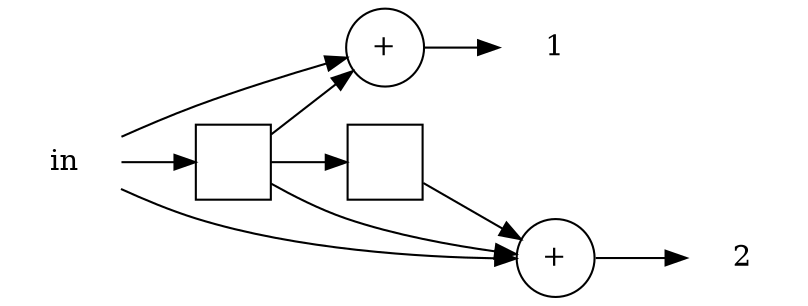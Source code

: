 digraph finite_state_machine {
    node [label="+", shape=circle];
    s1;
    s2;
    node [label="", shape=square];
    p1;
    p2;

    node [shape=none];
    in[label="in"];
    out1[label="1"];
    out2[label="2"];
    
    edge [shape=arrow];

    in -> p1 -> p2;
    in -> s1 -> out1;
    p1 -> s1;
    p1 -> s2 -> out2;
    p2 -> s2;
    in -> s2;


    rankdir="LR";
}


